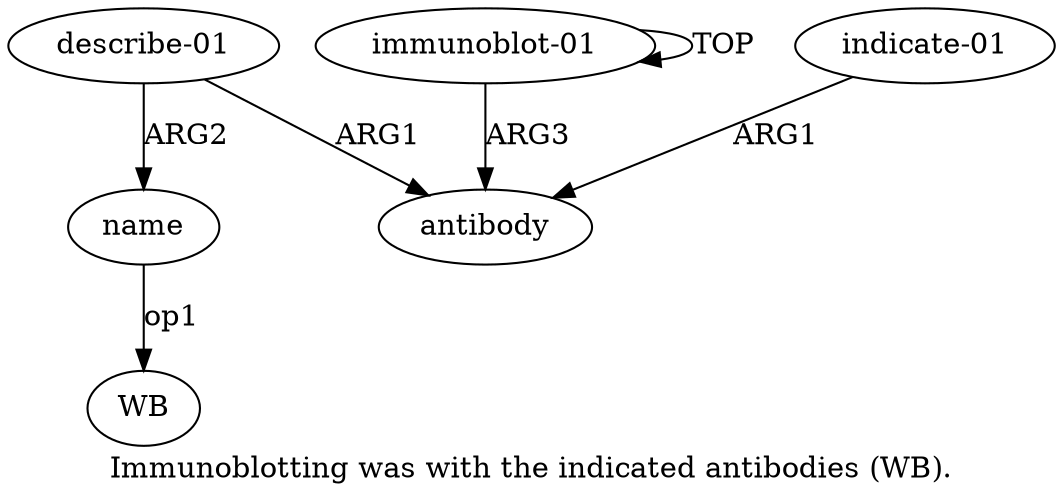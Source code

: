 digraph  {
	graph [label="Immunoblotting was with the indicated antibodies (WB)."];
	node [label="\N"];
	"a4 WB"	 [color=black,
		gold_ind=-1,
		gold_label=WB,
		label=WB,
		test_ind=-1,
		test_label=WB];
	a1	 [color=black,
		gold_ind=1,
		gold_label=antibody,
		label=antibody,
		test_ind=1,
		test_label=antibody];
	a0	 [color=black,
		gold_ind=0,
		gold_label="immunoblot-01",
		label="immunoblot-01",
		test_ind=0,
		test_label="immunoblot-01"];
	a0 -> a1 [key=0,
	color=black,
	gold_label=ARG3,
	label=ARG3,
	test_label=ARG3];
a0 -> a0 [key=0,
color=black,
gold_label=TOP,
label=TOP,
test_label=TOP];
a3 [color=black,
gold_ind=3,
gold_label="describe-01",
label="describe-01",
test_ind=3,
test_label="describe-01"];
a3 -> a1 [key=0,
color=black,
gold_label=ARG1,
label=ARG1,
test_label=ARG1];
a4 [color=black,
gold_ind=4,
gold_label=name,
label=name,
test_ind=4,
test_label=name];
a3 -> a4 [key=0,
color=black,
gold_label=ARG2,
label=ARG2,
test_label=ARG2];
a2 [color=black,
gold_ind=2,
gold_label="indicate-01",
label="indicate-01",
test_ind=2,
test_label="indicate-01"];
a2 -> a1 [key=0,
color=black,
gold_label=ARG1,
label=ARG1,
test_label=ARG1];
a4 -> "a4 WB" [key=0,
color=black,
gold_label=op1,
label=op1,
test_label=op1];
}

